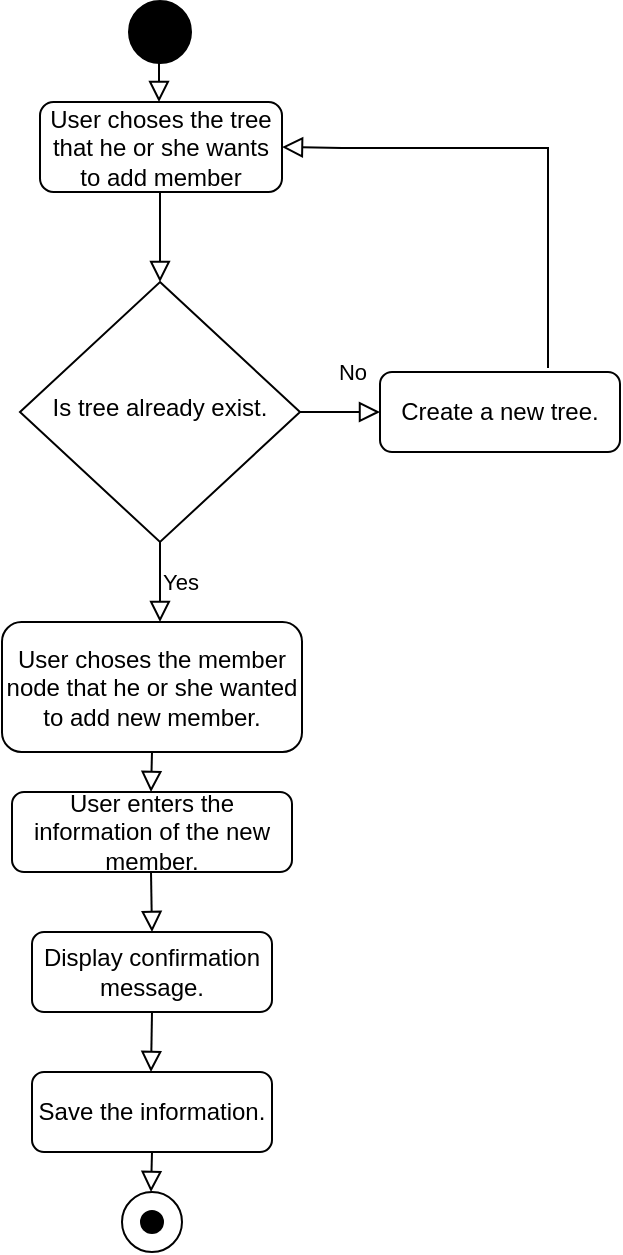 <mxfile version="15.9.1" type="device"><diagram id="C5RBs43oDa-KdzZeNtuy" name="Page-1"><mxGraphModel dx="1422" dy="705" grid="1" gridSize="10" guides="1" tooltips="1" connect="1" arrows="1" fold="1" page="1" pageScale="1" pageWidth="827" pageHeight="1169" math="0" shadow="0"><root><mxCell id="WIyWlLk6GJQsqaUBKTNV-0"/><mxCell id="WIyWlLk6GJQsqaUBKTNV-1" parent="WIyWlLk6GJQsqaUBKTNV-0"/><mxCell id="30vR-EgdRvdBqO9ioOS3-69" value="" style="rounded=0;html=1;jettySize=auto;orthogonalLoop=1;fontSize=11;endArrow=block;endFill=0;endSize=8;strokeWidth=1;shadow=0;labelBackgroundColor=none;edgeStyle=orthogonalEdgeStyle;" edge="1" parent="WIyWlLk6GJQsqaUBKTNV-1" source="30vR-EgdRvdBqO9ioOS3-70"><mxGeometry relative="1" as="geometry"><mxPoint x="309" y="455" as="targetPoint"/></mxGeometry></mxCell><mxCell id="30vR-EgdRvdBqO9ioOS3-70" value="User choses the tree that he or she wants to add member" style="rounded=1;whiteSpace=wrap;html=1;fontSize=12;glass=0;strokeWidth=1;shadow=0;" vertex="1" parent="WIyWlLk6GJQsqaUBKTNV-1"><mxGeometry x="249" y="365" width="121" height="45" as="geometry"/></mxCell><mxCell id="30vR-EgdRvdBqO9ioOS3-71" value="No" style="rounded=0;html=1;jettySize=auto;orthogonalLoop=1;fontSize=11;endArrow=block;endFill=0;endSize=8;strokeWidth=1;shadow=0;labelBackgroundColor=none;edgeStyle=orthogonalEdgeStyle;exitX=1;exitY=0.5;exitDx=0;exitDy=0;" edge="1" parent="WIyWlLk6GJQsqaUBKTNV-1" source="30vR-EgdRvdBqO9ioOS3-73"><mxGeometry x="0.333" y="20" relative="1" as="geometry"><mxPoint as="offset"/><mxPoint x="419" y="520" as="targetPoint"/></mxGeometry></mxCell><mxCell id="30vR-EgdRvdBqO9ioOS3-72" value="Yes" style="edgeStyle=orthogonalEdgeStyle;rounded=0;html=1;jettySize=auto;orthogonalLoop=1;fontSize=11;endArrow=block;endFill=0;endSize=8;strokeWidth=1;shadow=0;labelBackgroundColor=none;" edge="1" parent="WIyWlLk6GJQsqaUBKTNV-1" source="30vR-EgdRvdBqO9ioOS3-73"><mxGeometry y="10" relative="1" as="geometry"><mxPoint as="offset"/><mxPoint x="309" y="625" as="targetPoint"/><Array as="points"><mxPoint x="309" y="615"/><mxPoint x="309" y="615"/></Array></mxGeometry></mxCell><mxCell id="30vR-EgdRvdBqO9ioOS3-73" value="Is tree already exist." style="rhombus;whiteSpace=wrap;html=1;shadow=0;fontFamily=Helvetica;fontSize=12;align=center;strokeWidth=1;spacing=6;spacingTop=-4;" vertex="1" parent="WIyWlLk6GJQsqaUBKTNV-1"><mxGeometry x="239" y="455" width="140" height="130" as="geometry"/></mxCell><mxCell id="30vR-EgdRvdBqO9ioOS3-74" value="Display confirmation message." style="rounded=1;whiteSpace=wrap;html=1;fontSize=12;glass=0;strokeWidth=1;shadow=0;" vertex="1" parent="WIyWlLk6GJQsqaUBKTNV-1"><mxGeometry x="245" y="780" width="120" height="40" as="geometry"/></mxCell><mxCell id="30vR-EgdRvdBqO9ioOS3-75" value="User enters the information of the new member." style="rounded=1;whiteSpace=wrap;html=1;fontSize=12;glass=0;strokeWidth=1;shadow=0;" vertex="1" parent="WIyWlLk6GJQsqaUBKTNV-1"><mxGeometry x="235" y="710" width="140" height="40" as="geometry"/></mxCell><mxCell id="30vR-EgdRvdBqO9ioOS3-76" value="" style="rounded=0;html=1;jettySize=auto;orthogonalLoop=1;fontSize=11;endArrow=block;endFill=0;endSize=8;strokeWidth=1;shadow=0;labelBackgroundColor=none;edgeStyle=orthogonalEdgeStyle;entryX=0.5;entryY=0;entryDx=0;entryDy=0;" edge="1" parent="WIyWlLk6GJQsqaUBKTNV-1" target="30vR-EgdRvdBqO9ioOS3-74"><mxGeometry relative="1" as="geometry"><mxPoint x="304.5" y="750" as="sourcePoint"/><mxPoint x="304.5" y="775" as="targetPoint"/></mxGeometry></mxCell><mxCell id="30vR-EgdRvdBqO9ioOS3-77" value="" style="rounded=0;html=1;jettySize=auto;orthogonalLoop=1;fontSize=11;endArrow=block;endFill=0;endSize=8;strokeWidth=1;shadow=0;labelBackgroundColor=none;edgeStyle=orthogonalEdgeStyle;exitX=0.5;exitY=1;exitDx=0;exitDy=0;" edge="1" parent="WIyWlLk6GJQsqaUBKTNV-1" source="30vR-EgdRvdBqO9ioOS3-74"><mxGeometry relative="1" as="geometry"><mxPoint x="305" y="830" as="sourcePoint"/><mxPoint x="304.5" y="850" as="targetPoint"/></mxGeometry></mxCell><mxCell id="30vR-EgdRvdBqO9ioOS3-78" style="edgeStyle=orthogonalEdgeStyle;rounded=0;orthogonalLoop=1;jettySize=auto;html=1;entryX=0.5;entryY=1;entryDx=0;entryDy=0;" edge="1" parent="WIyWlLk6GJQsqaUBKTNV-1" target="30vR-EgdRvdBqO9ioOS3-73"><mxGeometry relative="1" as="geometry"><mxPoint x="309" y="585" as="sourcePoint"/></mxGeometry></mxCell><mxCell id="30vR-EgdRvdBqO9ioOS3-79" value="" style="strokeWidth=2;html=1;shape=mxgraph.flowchart.start_2;whiteSpace=wrap;fillColor=#000000;" vertex="1" parent="WIyWlLk6GJQsqaUBKTNV-1"><mxGeometry x="294" y="315" width="30" height="30" as="geometry"/></mxCell><mxCell id="30vR-EgdRvdBqO9ioOS3-80" value="" style="rounded=0;html=1;jettySize=auto;orthogonalLoop=1;fontSize=11;endArrow=block;endFill=0;endSize=8;strokeWidth=1;shadow=0;labelBackgroundColor=none;edgeStyle=orthogonalEdgeStyle;" edge="1" parent="WIyWlLk6GJQsqaUBKTNV-1"><mxGeometry relative="1" as="geometry"><mxPoint x="308.5" y="335" as="sourcePoint"/><mxPoint x="308.5" y="365" as="targetPoint"/><Array as="points"><mxPoint x="308.5" y="355"/><mxPoint x="308.5" y="355"/></Array></mxGeometry></mxCell><mxCell id="30vR-EgdRvdBqO9ioOS3-86" value="User choses the member node that he or she wanted to add new member." style="rounded=1;whiteSpace=wrap;html=1;fontSize=12;glass=0;strokeWidth=1;shadow=0;" vertex="1" parent="WIyWlLk6GJQsqaUBKTNV-1"><mxGeometry x="230" y="625" width="150" height="65" as="geometry"/></mxCell><mxCell id="30vR-EgdRvdBqO9ioOS3-88" value="Create a new tree." style="rounded=1;whiteSpace=wrap;html=1;fontSize=12;glass=0;strokeWidth=1;shadow=0;" vertex="1" parent="WIyWlLk6GJQsqaUBKTNV-1"><mxGeometry x="419" y="500" width="120" height="40" as="geometry"/></mxCell><mxCell id="30vR-EgdRvdBqO9ioOS3-91" value="" style="rounded=0;html=1;jettySize=auto;orthogonalLoop=1;fontSize=11;endArrow=block;endFill=0;endSize=8;strokeWidth=1;shadow=0;labelBackgroundColor=none;edgeStyle=orthogonalEdgeStyle;exitX=0.7;exitY=-0.05;exitDx=0;exitDy=0;exitPerimeter=0;entryX=1;entryY=0.5;entryDx=0;entryDy=0;" edge="1" parent="WIyWlLk6GJQsqaUBKTNV-1" source="30vR-EgdRvdBqO9ioOS3-88" target="30vR-EgdRvdBqO9ioOS3-70"><mxGeometry relative="1" as="geometry"><mxPoint x="539" y="519.5" as="sourcePoint"/><mxPoint x="400" y="370" as="targetPoint"/><Array as="points"><mxPoint x="503" y="388"/><mxPoint x="400" y="388"/></Array></mxGeometry></mxCell><mxCell id="30vR-EgdRvdBqO9ioOS3-92" value="" style="rounded=0;html=1;jettySize=auto;orthogonalLoop=1;fontSize=11;endArrow=block;endFill=0;endSize=8;strokeWidth=1;shadow=0;labelBackgroundColor=none;edgeStyle=orthogonalEdgeStyle;" edge="1" parent="WIyWlLk6GJQsqaUBKTNV-1"><mxGeometry relative="1" as="geometry"><mxPoint x="305" y="690" as="sourcePoint"/><mxPoint x="304.5" y="710" as="targetPoint"/></mxGeometry></mxCell><mxCell id="30vR-EgdRvdBqO9ioOS3-93" value="Save the information." style="rounded=1;whiteSpace=wrap;html=1;fontSize=12;glass=0;strokeWidth=1;shadow=0;" vertex="1" parent="WIyWlLk6GJQsqaUBKTNV-1"><mxGeometry x="245" y="850" width="120" height="40" as="geometry"/></mxCell><mxCell id="30vR-EgdRvdBqO9ioOS3-95" value="" style="group" vertex="1" connectable="0" parent="WIyWlLk6GJQsqaUBKTNV-1"><mxGeometry x="290" y="890" width="30" height="50" as="geometry"/></mxCell><mxCell id="30vR-EgdRvdBqO9ioOS3-81" value="" style="group" vertex="1" connectable="0" parent="30vR-EgdRvdBqO9ioOS3-95"><mxGeometry y="20" width="30" height="30" as="geometry"/></mxCell><mxCell id="30vR-EgdRvdBqO9ioOS3-82" value="" style="verticalLabelPosition=bottom;verticalAlign=top;html=1;shape=mxgraph.flowchart.on-page_reference;fillColor=#FFFFFF;" vertex="1" parent="30vR-EgdRvdBqO9ioOS3-81"><mxGeometry width="30" height="30" as="geometry"/></mxCell><mxCell id="30vR-EgdRvdBqO9ioOS3-83" value="" style="group" vertex="1" connectable="0" parent="30vR-EgdRvdBqO9ioOS3-81"><mxGeometry x="10" y="10" width="10" height="10" as="geometry"/></mxCell><mxCell id="30vR-EgdRvdBqO9ioOS3-84" value="" style="strokeWidth=2;html=1;shape=mxgraph.flowchart.start_2;whiteSpace=wrap;fillColor=#000000;" vertex="1" parent="30vR-EgdRvdBqO9ioOS3-83"><mxGeometry width="10" height="10" as="geometry"/></mxCell><mxCell id="30vR-EgdRvdBqO9ioOS3-85" style="edgeStyle=orthogonalEdgeStyle;rounded=0;orthogonalLoop=1;jettySize=auto;html=1;exitX=0.5;exitY=1;exitDx=0;exitDy=0;exitPerimeter=0;entryX=0.5;entryY=0;entryDx=0;entryDy=0;entryPerimeter=0;" edge="1" parent="30vR-EgdRvdBqO9ioOS3-83" source="30vR-EgdRvdBqO9ioOS3-84" target="30vR-EgdRvdBqO9ioOS3-84"><mxGeometry relative="1" as="geometry"/></mxCell><mxCell id="30vR-EgdRvdBqO9ioOS3-87" value="" style="rounded=0;html=1;jettySize=auto;orthogonalLoop=1;fontSize=11;endArrow=block;endFill=0;endSize=8;strokeWidth=1;shadow=0;labelBackgroundColor=none;edgeStyle=orthogonalEdgeStyle;" edge="1" parent="30vR-EgdRvdBqO9ioOS3-95"><mxGeometry relative="1" as="geometry"><mxPoint x="15" as="sourcePoint"/><mxPoint x="14.5" y="20" as="targetPoint"/></mxGeometry></mxCell></root></mxGraphModel></diagram></mxfile>